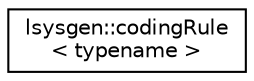 digraph "Graphical Class Hierarchy"
{
 // LATEX_PDF_SIZE
  edge [fontname="Helvetica",fontsize="10",labelfontname="Helvetica",labelfontsize="10"];
  node [fontname="Helvetica",fontsize="10",shape=record];
  rankdir="LR";
  Node0 [label="lsysgen::codingRule\l\< typename \>",height=0.2,width=0.4,color="black", fillcolor="white", style="filled",URL="$classlsysgen_1_1codingRule.html",tooltip=" "];
}

